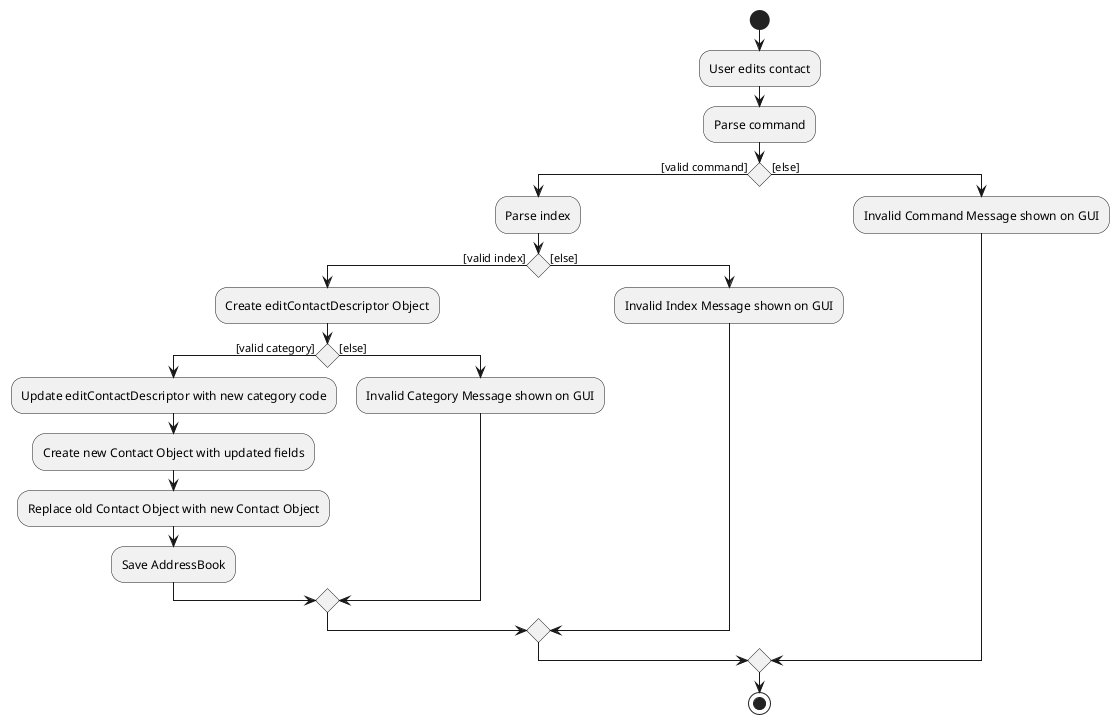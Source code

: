 @startuml
'https://plantuml.com/activity-diagram-beta

start
:User edits contact;
:Parse command;
if () then ([valid command])
    :Parse index;
    if() then ([valid index])
        :Create editContactDescriptor Object;
        if() then ([valid category])
            :Update editContactDescriptor with new category code;
            :Create new Contact Object with updated fields;
            :Replace old Contact Object with new Contact Object;
            :Save AddressBook;
        else([else])
            :Invalid Category Message shown on GUI;
            endif
    else([else])
        :Invalid Index Message shown on GUI;
    endif
else ([else])
:Invalid Command Message shown on GUI;
endif
stop

@enduml
